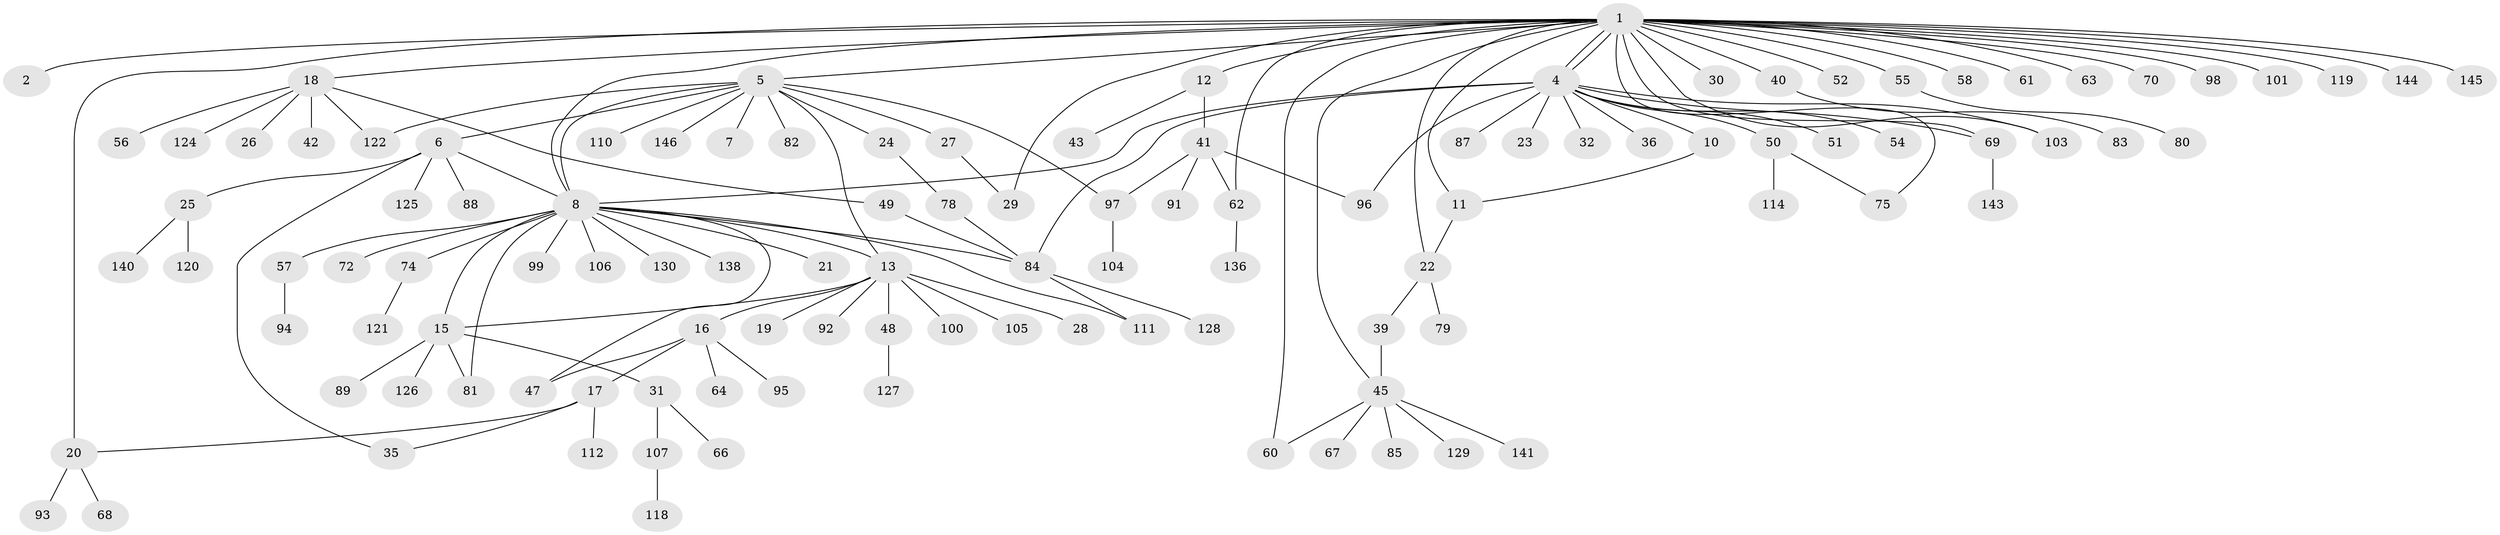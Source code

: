 // Generated by graph-tools (version 1.1) at 2025/51/02/27/25 19:51:57]
// undirected, 112 vertices, 137 edges
graph export_dot {
graph [start="1"]
  node [color=gray90,style=filled];
  1 [super="+3"];
  2;
  4 [super="+9"];
  5 [super="+33"];
  6 [super="+37"];
  7;
  8 [super="+53"];
  10;
  11;
  12 [super="+142"];
  13 [super="+14"];
  15 [super="+86"];
  16 [super="+59"];
  17 [super="+102"];
  18 [super="+135"];
  19;
  20 [super="+73"];
  21 [super="+65"];
  22 [super="+44"];
  23;
  24;
  25 [super="+46"];
  26;
  27 [super="+71"];
  28;
  29 [super="+77"];
  30;
  31 [super="+34"];
  32;
  35;
  36 [super="+38"];
  39;
  40 [super="+139"];
  41 [super="+76"];
  42;
  43;
  45 [super="+116"];
  47;
  48 [super="+134"];
  49;
  50 [super="+133"];
  51;
  52;
  54;
  55;
  56;
  57;
  58;
  60 [super="+108"];
  61;
  62 [super="+115"];
  63;
  64;
  66;
  67;
  68;
  69 [super="+117"];
  70 [super="+123"];
  72;
  74;
  75;
  78 [super="+90"];
  79;
  80;
  81;
  82;
  83;
  84 [super="+109"];
  85;
  87;
  88;
  89;
  91;
  92;
  93;
  94;
  95;
  96 [super="+113"];
  97 [super="+131"];
  98;
  99;
  100;
  101;
  103 [super="+132"];
  104;
  105;
  106;
  107;
  110;
  111;
  112;
  114;
  118;
  119;
  120;
  121;
  122;
  124;
  125;
  126;
  127;
  128;
  129;
  130;
  136 [super="+137"];
  138;
  140;
  141;
  143;
  144;
  145;
  146;
  1 -- 2;
  1 -- 4;
  1 -- 4;
  1 -- 5;
  1 -- 11;
  1 -- 12;
  1 -- 18;
  1 -- 20 [weight=2];
  1 -- 22;
  1 -- 30;
  1 -- 40;
  1 -- 45;
  1 -- 52;
  1 -- 55;
  1 -- 58;
  1 -- 61;
  1 -- 63;
  1 -- 69 [weight=2];
  1 -- 70;
  1 -- 75;
  1 -- 98;
  1 -- 101;
  1 -- 144;
  1 -- 145;
  1 -- 8;
  1 -- 119;
  1 -- 60;
  1 -- 29;
  1 -- 62;
  1 -- 103;
  4 -- 32;
  4 -- 36;
  4 -- 50 [weight=2];
  4 -- 51;
  4 -- 54;
  4 -- 87;
  4 -- 103;
  4 -- 96;
  4 -- 23;
  4 -- 10;
  4 -- 8;
  4 -- 84;
  4 -- 69;
  5 -- 6;
  5 -- 7;
  5 -- 8;
  5 -- 13;
  5 -- 24;
  5 -- 27;
  5 -- 82;
  5 -- 97;
  5 -- 110;
  5 -- 122;
  5 -- 146;
  6 -- 8;
  6 -- 25;
  6 -- 35;
  6 -- 125;
  6 -- 88;
  8 -- 15;
  8 -- 21;
  8 -- 57;
  8 -- 72;
  8 -- 74;
  8 -- 81;
  8 -- 84;
  8 -- 99;
  8 -- 106;
  8 -- 111;
  8 -- 138;
  8 -- 130;
  8 -- 13;
  8 -- 47;
  10 -- 11;
  11 -- 22;
  12 -- 41;
  12 -- 43;
  13 -- 15;
  13 -- 16;
  13 -- 19;
  13 -- 48;
  13 -- 100;
  13 -- 105;
  13 -- 28;
  13 -- 92;
  15 -- 31;
  15 -- 81;
  15 -- 89;
  15 -- 126;
  16 -- 17;
  16 -- 47;
  16 -- 64;
  16 -- 95;
  17 -- 20;
  17 -- 35;
  17 -- 112;
  18 -- 26;
  18 -- 42;
  18 -- 49;
  18 -- 56;
  18 -- 122;
  18 -- 124;
  20 -- 68;
  20 -- 93;
  22 -- 39;
  22 -- 79;
  24 -- 78;
  25 -- 120;
  25 -- 140;
  27 -- 29;
  31 -- 107;
  31 -- 66;
  39 -- 45;
  40 -- 83;
  41 -- 91;
  41 -- 97;
  41 -- 96;
  41 -- 62;
  45 -- 67;
  45 -- 85;
  45 -- 129;
  45 -- 141;
  45 -- 60;
  48 -- 127;
  49 -- 84;
  50 -- 75;
  50 -- 114;
  55 -- 80;
  57 -- 94;
  62 -- 136;
  69 -- 143;
  74 -- 121;
  78 -- 84;
  84 -- 111;
  84 -- 128;
  97 -- 104;
  107 -- 118;
}
